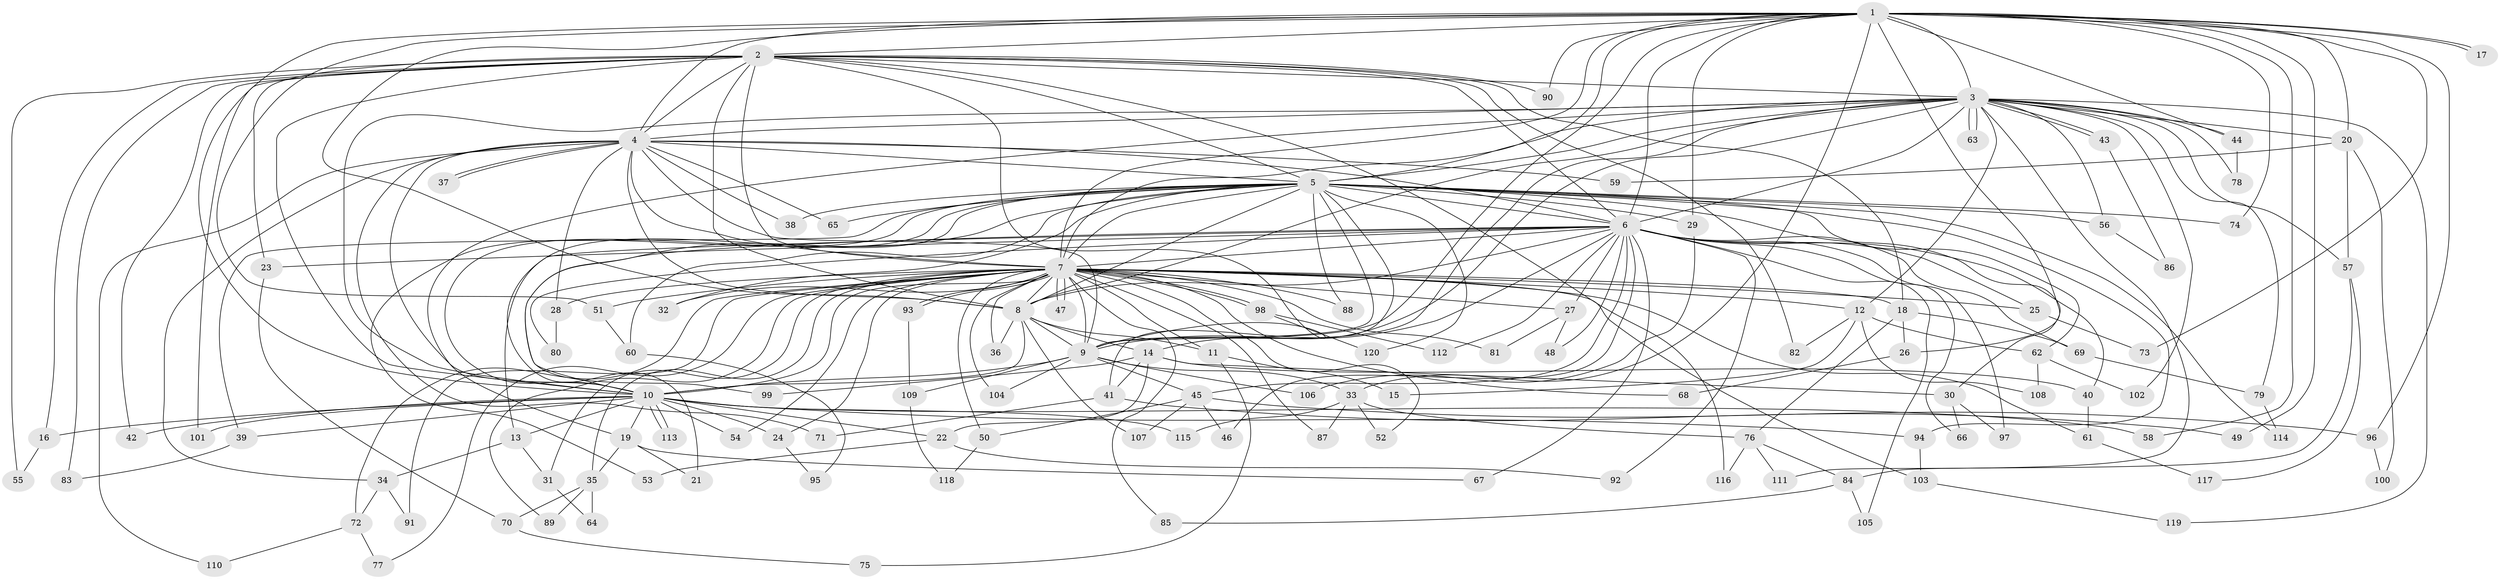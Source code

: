 // Generated by graph-tools (version 1.1) at 2025/01/03/09/25 03:01:12]
// undirected, 120 vertices, 265 edges
graph export_dot {
graph [start="1"]
  node [color=gray90,style=filled];
  1;
  2;
  3;
  4;
  5;
  6;
  7;
  8;
  9;
  10;
  11;
  12;
  13;
  14;
  15;
  16;
  17;
  18;
  19;
  20;
  21;
  22;
  23;
  24;
  25;
  26;
  27;
  28;
  29;
  30;
  31;
  32;
  33;
  34;
  35;
  36;
  37;
  38;
  39;
  40;
  41;
  42;
  43;
  44;
  45;
  46;
  47;
  48;
  49;
  50;
  51;
  52;
  53;
  54;
  55;
  56;
  57;
  58;
  59;
  60;
  61;
  62;
  63;
  64;
  65;
  66;
  67;
  68;
  69;
  70;
  71;
  72;
  73;
  74;
  75;
  76;
  77;
  78;
  79;
  80;
  81;
  82;
  83;
  84;
  85;
  86;
  87;
  88;
  89;
  90;
  91;
  92;
  93;
  94;
  95;
  96;
  97;
  98;
  99;
  100;
  101;
  102;
  103;
  104;
  105;
  106;
  107;
  108;
  109;
  110;
  111;
  112;
  113;
  114;
  115;
  116;
  117;
  118;
  119;
  120;
  1 -- 2;
  1 -- 3;
  1 -- 4;
  1 -- 5;
  1 -- 6;
  1 -- 7;
  1 -- 8;
  1 -- 9;
  1 -- 10;
  1 -- 17;
  1 -- 17;
  1 -- 20;
  1 -- 26;
  1 -- 29;
  1 -- 33;
  1 -- 44;
  1 -- 49;
  1 -- 51;
  1 -- 58;
  1 -- 73;
  1 -- 74;
  1 -- 90;
  1 -- 96;
  2 -- 3;
  2 -- 4;
  2 -- 5;
  2 -- 6;
  2 -- 7;
  2 -- 8;
  2 -- 9;
  2 -- 10;
  2 -- 16;
  2 -- 18;
  2 -- 23;
  2 -- 42;
  2 -- 55;
  2 -- 82;
  2 -- 83;
  2 -- 90;
  2 -- 101;
  2 -- 116;
  3 -- 4;
  3 -- 5;
  3 -- 6;
  3 -- 7;
  3 -- 8;
  3 -- 9;
  3 -- 10;
  3 -- 12;
  3 -- 14;
  3 -- 19;
  3 -- 20;
  3 -- 43;
  3 -- 43;
  3 -- 44;
  3 -- 56;
  3 -- 57;
  3 -- 63;
  3 -- 63;
  3 -- 78;
  3 -- 79;
  3 -- 102;
  3 -- 111;
  3 -- 119;
  4 -- 5;
  4 -- 6;
  4 -- 7;
  4 -- 8;
  4 -- 9;
  4 -- 10;
  4 -- 28;
  4 -- 34;
  4 -- 37;
  4 -- 37;
  4 -- 38;
  4 -- 59;
  4 -- 65;
  4 -- 71;
  4 -- 110;
  5 -- 6;
  5 -- 7;
  5 -- 8;
  5 -- 9;
  5 -- 10;
  5 -- 21;
  5 -- 29;
  5 -- 30;
  5 -- 32;
  5 -- 38;
  5 -- 39;
  5 -- 41;
  5 -- 53;
  5 -- 56;
  5 -- 60;
  5 -- 62;
  5 -- 65;
  5 -- 74;
  5 -- 88;
  5 -- 94;
  5 -- 99;
  5 -- 114;
  5 -- 120;
  6 -- 7;
  6 -- 8;
  6 -- 9;
  6 -- 10;
  6 -- 13;
  6 -- 23;
  6 -- 25;
  6 -- 27;
  6 -- 40;
  6 -- 45;
  6 -- 46;
  6 -- 48;
  6 -- 66;
  6 -- 67;
  6 -- 69;
  6 -- 80;
  6 -- 92;
  6 -- 97;
  6 -- 105;
  6 -- 112;
  7 -- 8;
  7 -- 9;
  7 -- 10;
  7 -- 11;
  7 -- 12;
  7 -- 18;
  7 -- 24;
  7 -- 25;
  7 -- 27;
  7 -- 28;
  7 -- 31;
  7 -- 32;
  7 -- 35;
  7 -- 36;
  7 -- 47;
  7 -- 47;
  7 -- 50;
  7 -- 51;
  7 -- 52;
  7 -- 54;
  7 -- 61;
  7 -- 68;
  7 -- 72;
  7 -- 77;
  7 -- 81;
  7 -- 85;
  7 -- 87;
  7 -- 88;
  7 -- 89;
  7 -- 91;
  7 -- 93;
  7 -- 93;
  7 -- 98;
  7 -- 98;
  7 -- 103;
  7 -- 104;
  8 -- 9;
  8 -- 10;
  8 -- 11;
  8 -- 14;
  8 -- 36;
  8 -- 107;
  9 -- 10;
  9 -- 33;
  9 -- 45;
  9 -- 104;
  9 -- 106;
  9 -- 109;
  10 -- 13;
  10 -- 16;
  10 -- 19;
  10 -- 22;
  10 -- 24;
  10 -- 39;
  10 -- 42;
  10 -- 54;
  10 -- 58;
  10 -- 94;
  10 -- 101;
  10 -- 113;
  10 -- 113;
  10 -- 115;
  11 -- 15;
  11 -- 75;
  12 -- 15;
  12 -- 62;
  12 -- 82;
  12 -- 108;
  13 -- 31;
  13 -- 34;
  14 -- 22;
  14 -- 30;
  14 -- 40;
  14 -- 41;
  14 -- 99;
  16 -- 55;
  18 -- 26;
  18 -- 69;
  18 -- 76;
  19 -- 21;
  19 -- 35;
  19 -- 67;
  20 -- 57;
  20 -- 59;
  20 -- 100;
  22 -- 53;
  22 -- 92;
  23 -- 70;
  24 -- 95;
  25 -- 73;
  26 -- 68;
  27 -- 48;
  27 -- 81;
  28 -- 80;
  29 -- 106;
  30 -- 66;
  30 -- 97;
  31 -- 64;
  33 -- 52;
  33 -- 76;
  33 -- 87;
  33 -- 115;
  34 -- 72;
  34 -- 91;
  35 -- 64;
  35 -- 70;
  35 -- 89;
  39 -- 83;
  40 -- 61;
  41 -- 49;
  41 -- 71;
  43 -- 86;
  44 -- 78;
  45 -- 46;
  45 -- 50;
  45 -- 96;
  45 -- 107;
  50 -- 118;
  51 -- 60;
  56 -- 86;
  57 -- 84;
  57 -- 117;
  60 -- 95;
  61 -- 117;
  62 -- 102;
  62 -- 108;
  69 -- 79;
  70 -- 75;
  72 -- 77;
  72 -- 110;
  76 -- 84;
  76 -- 111;
  76 -- 116;
  79 -- 114;
  84 -- 85;
  84 -- 105;
  93 -- 109;
  94 -- 103;
  96 -- 100;
  98 -- 112;
  98 -- 120;
  103 -- 119;
  109 -- 118;
}
